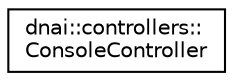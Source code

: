 digraph "Graphical Class Hierarchy"
{
  edge [fontname="Helvetica",fontsize="10",labelfontname="Helvetica",labelfontsize="10"];
  node [fontname="Helvetica",fontsize="10",shape=record];
  rankdir="LR";
  Node1 [label="dnai::controllers::\lConsoleController",height=0.2,width=0.4,color="black", fillcolor="white", style="filled",URL="$classdnai_1_1controllers_1_1_console_controller.html"];
}
